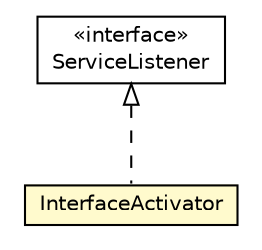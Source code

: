 #!/usr/local/bin/dot
#
# Class diagram 
# Generated by UMLGraph version R5_6-24-gf6e263 (http://www.umlgraph.org/)
#

digraph G {
	edge [fontname="Helvetica",fontsize=10,labelfontname="Helvetica",labelfontsize=10];
	node [fontname="Helvetica",fontsize=10,shape=plaintext];
	nodesep=0.25;
	ranksep=0.5;
	// org.universAAL.samples.context.reasoner.client.osgi.InterfaceActivator
	c10652 [label=<<table title="org.universAAL.samples.context.reasoner.client.osgi.InterfaceActivator" border="0" cellborder="1" cellspacing="0" cellpadding="2" port="p" bgcolor="lemonChiffon" href="./InterfaceActivator.html">
		<tr><td><table border="0" cellspacing="0" cellpadding="1">
<tr><td align="center" balign="center"> InterfaceActivator </td></tr>
		</table></td></tr>
		</table>>, URL="./InterfaceActivator.html", fontname="Helvetica", fontcolor="black", fontsize=10.0];
	//org.universAAL.samples.context.reasoner.client.osgi.InterfaceActivator implements org.osgi.framework.ServiceListener
	c10684:p -> c10652:p [dir=back,arrowtail=empty,style=dashed];
	// org.osgi.framework.ServiceListener
	c10684 [label=<<table title="org.osgi.framework.ServiceListener" border="0" cellborder="1" cellspacing="0" cellpadding="2" port="p" href="http://java.sun.com/j2se/1.4.2/docs/api/org/osgi/framework/ServiceListener.html">
		<tr><td><table border="0" cellspacing="0" cellpadding="1">
<tr><td align="center" balign="center"> &#171;interface&#187; </td></tr>
<tr><td align="center" balign="center"> ServiceListener </td></tr>
		</table></td></tr>
		</table>>, URL="http://java.sun.com/j2se/1.4.2/docs/api/org/osgi/framework/ServiceListener.html", fontname="Helvetica", fontcolor="black", fontsize=10.0];
}

